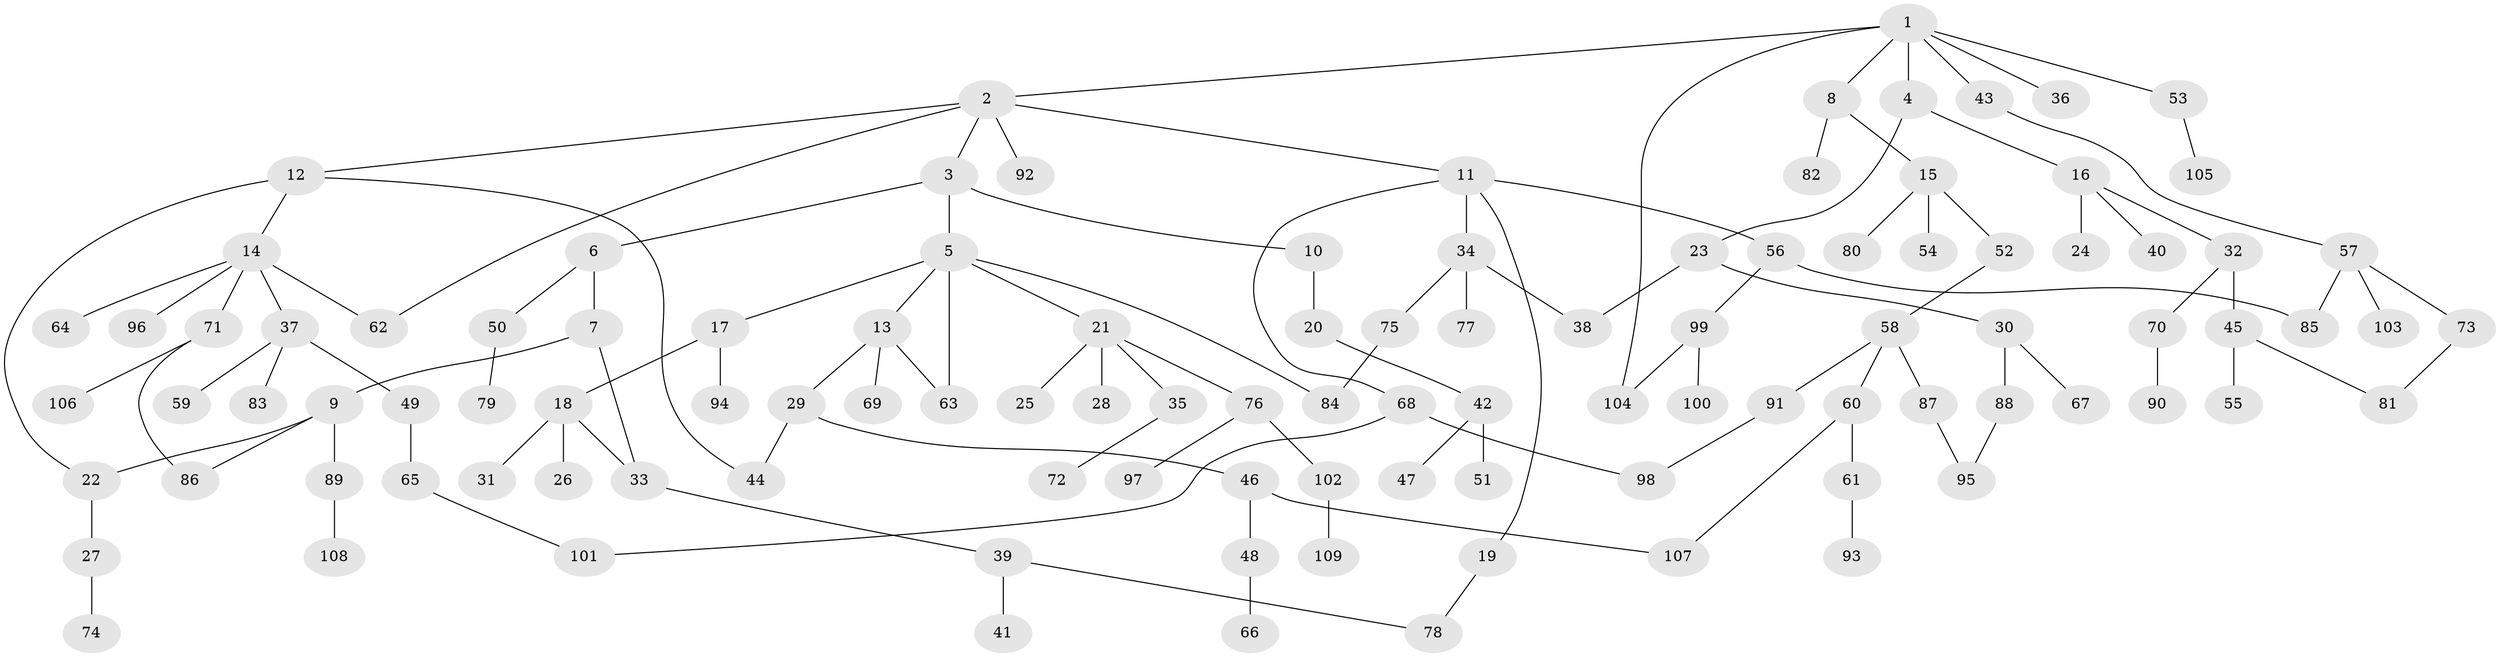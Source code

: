 // coarse degree distribution, {4: 0.07792207792207792, 2: 0.44155844155844154, 5: 0.05194805194805195, 3: 0.2077922077922078, 1: 0.2077922077922078, 6: 0.012987012987012988}
// Generated by graph-tools (version 1.1) at 2025/36/03/04/25 23:36:04]
// undirected, 109 vertices, 124 edges
graph export_dot {
  node [color=gray90,style=filled];
  1;
  2;
  3;
  4;
  5;
  6;
  7;
  8;
  9;
  10;
  11;
  12;
  13;
  14;
  15;
  16;
  17;
  18;
  19;
  20;
  21;
  22;
  23;
  24;
  25;
  26;
  27;
  28;
  29;
  30;
  31;
  32;
  33;
  34;
  35;
  36;
  37;
  38;
  39;
  40;
  41;
  42;
  43;
  44;
  45;
  46;
  47;
  48;
  49;
  50;
  51;
  52;
  53;
  54;
  55;
  56;
  57;
  58;
  59;
  60;
  61;
  62;
  63;
  64;
  65;
  66;
  67;
  68;
  69;
  70;
  71;
  72;
  73;
  74;
  75;
  76;
  77;
  78;
  79;
  80;
  81;
  82;
  83;
  84;
  85;
  86;
  87;
  88;
  89;
  90;
  91;
  92;
  93;
  94;
  95;
  96;
  97;
  98;
  99;
  100;
  101;
  102;
  103;
  104;
  105;
  106;
  107;
  108;
  109;
  1 -- 2;
  1 -- 4;
  1 -- 8;
  1 -- 36;
  1 -- 43;
  1 -- 53;
  1 -- 104;
  2 -- 3;
  2 -- 11;
  2 -- 12;
  2 -- 92;
  2 -- 62;
  3 -- 5;
  3 -- 6;
  3 -- 10;
  4 -- 16;
  4 -- 23;
  5 -- 13;
  5 -- 17;
  5 -- 21;
  5 -- 84;
  5 -- 63;
  6 -- 7;
  6 -- 50;
  7 -- 9;
  7 -- 33;
  8 -- 15;
  8 -- 82;
  9 -- 22;
  9 -- 89;
  9 -- 86;
  10 -- 20;
  11 -- 19;
  11 -- 34;
  11 -- 56;
  11 -- 68;
  12 -- 14;
  12 -- 22;
  12 -- 44;
  13 -- 29;
  13 -- 63;
  13 -- 69;
  14 -- 37;
  14 -- 62;
  14 -- 64;
  14 -- 71;
  14 -- 96;
  15 -- 52;
  15 -- 54;
  15 -- 80;
  16 -- 24;
  16 -- 32;
  16 -- 40;
  17 -- 18;
  17 -- 94;
  18 -- 26;
  18 -- 31;
  18 -- 33;
  19 -- 78;
  20 -- 42;
  21 -- 25;
  21 -- 28;
  21 -- 35;
  21 -- 76;
  22 -- 27;
  23 -- 30;
  23 -- 38;
  27 -- 74;
  29 -- 44;
  29 -- 46;
  30 -- 67;
  30 -- 88;
  32 -- 45;
  32 -- 70;
  33 -- 39;
  34 -- 75;
  34 -- 77;
  34 -- 38;
  35 -- 72;
  37 -- 49;
  37 -- 59;
  37 -- 83;
  39 -- 41;
  39 -- 78;
  42 -- 47;
  42 -- 51;
  43 -- 57;
  45 -- 55;
  45 -- 81;
  46 -- 48;
  46 -- 107;
  48 -- 66;
  49 -- 65;
  50 -- 79;
  52 -- 58;
  53 -- 105;
  56 -- 99;
  56 -- 85;
  57 -- 73;
  57 -- 85;
  57 -- 103;
  58 -- 60;
  58 -- 87;
  58 -- 91;
  60 -- 61;
  60 -- 107;
  61 -- 93;
  65 -- 101;
  68 -- 101;
  68 -- 98;
  70 -- 90;
  71 -- 86;
  71 -- 106;
  73 -- 81;
  75 -- 84;
  76 -- 97;
  76 -- 102;
  87 -- 95;
  88 -- 95;
  89 -- 108;
  91 -- 98;
  99 -- 100;
  99 -- 104;
  102 -- 109;
}
